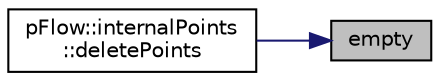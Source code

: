 digraph "empty"
{
 // LATEX_PDF_SIZE
  edge [fontname="Helvetica",fontsize="10",labelfontname="Helvetica",labelfontsize="10"];
  node [fontname="Helvetica",fontsize="10",shape=record];
  rankdir="RL";
  Node1 [label="empty",height=0.2,width=0.4,color="black", fillcolor="grey75", style="filled", fontcolor="black",tooltip="If vector is empty."];
  Node1 -> Node2 [dir="back",color="midnightblue",fontsize="10",style="solid",fontname="Helvetica"];
  Node2 [label="pFlow::internalPoints\l::deletePoints",height=0.2,width=0.4,color="black", fillcolor="white", style="filled",URL="$classpFlow_1_1internalPoints.html#a78bf12519177af9ba2cc95853e1ec219",tooltip=" "];
}
